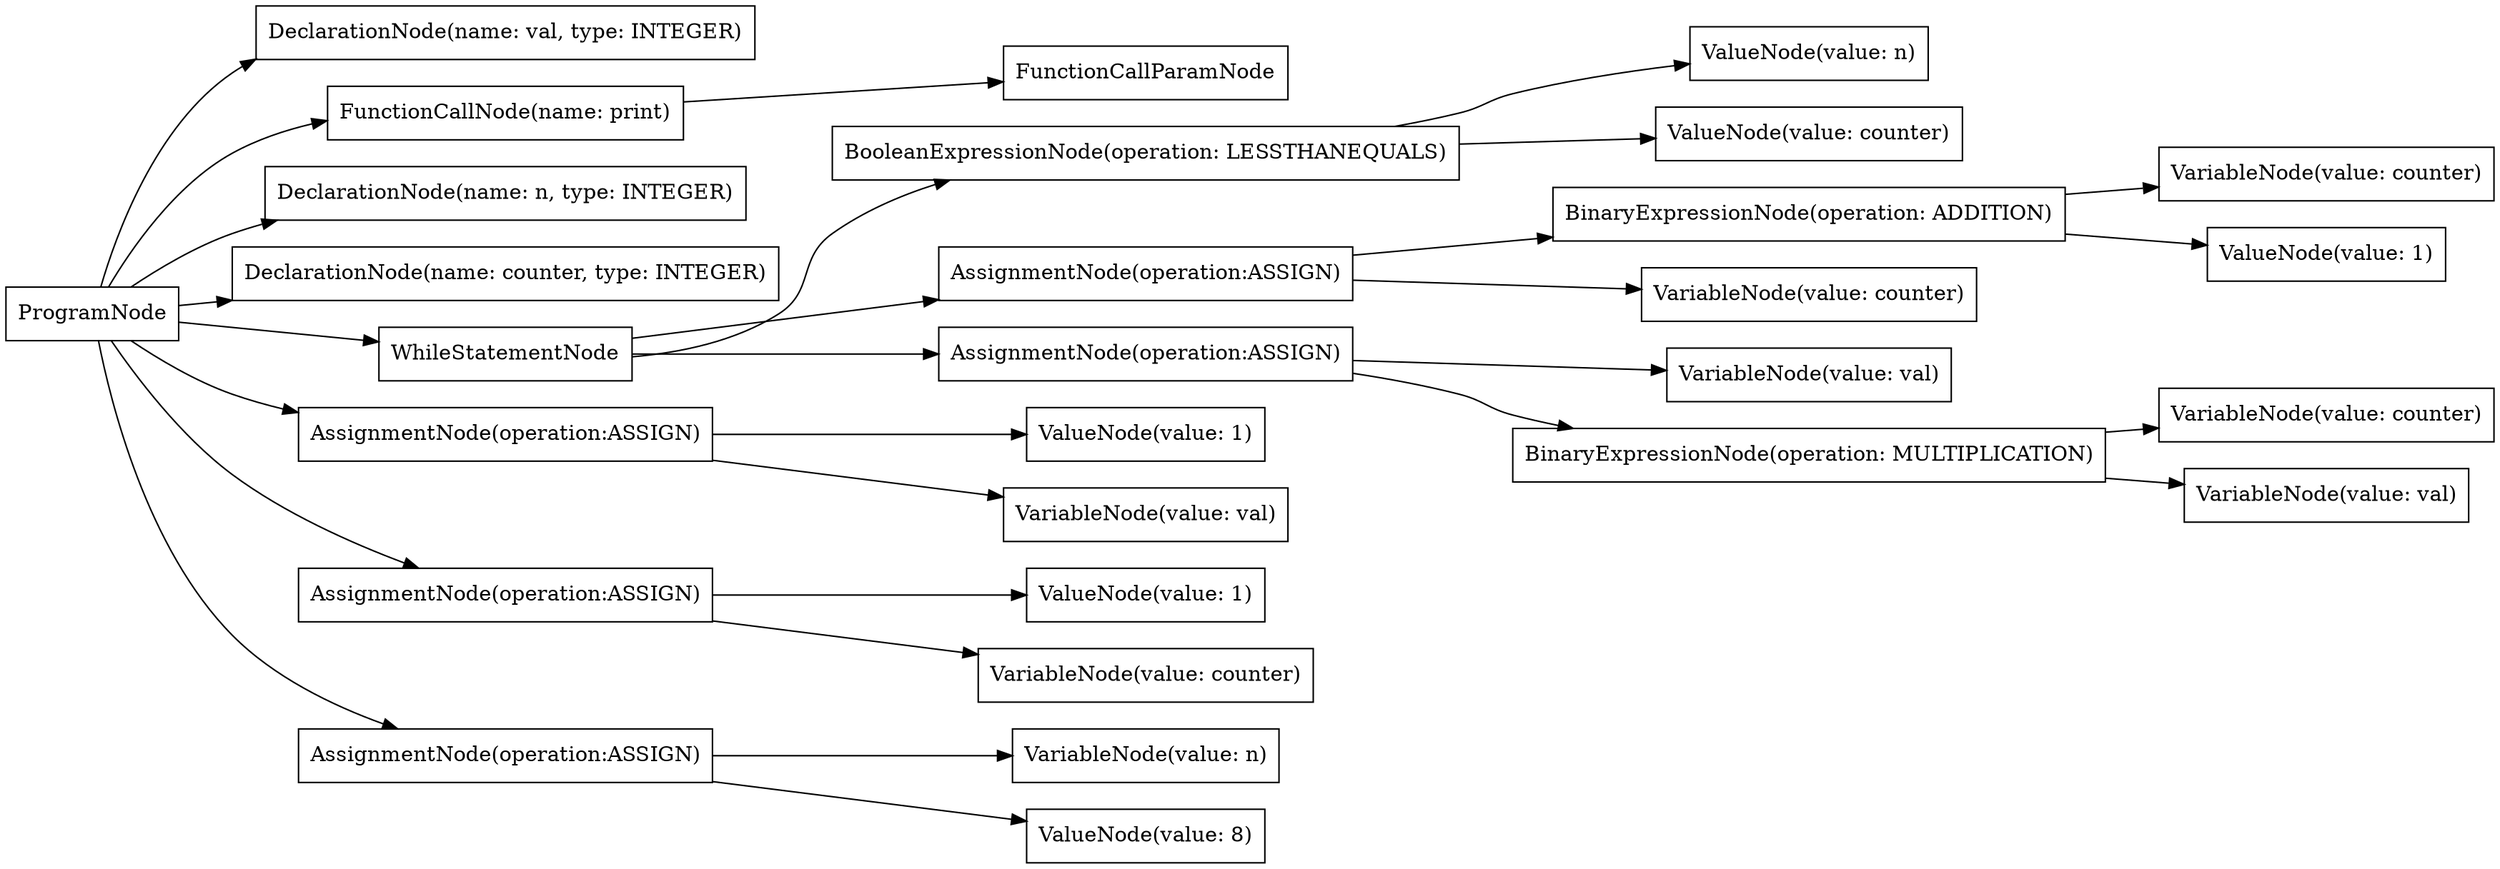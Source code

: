 digraph G {
rankdir=LR
"0992d1b0-6774-4567-8593-3e14d60e6ab9" [label="DeclarationNode(name: val, type: INTEGER)" shape="box"];
"9626fb71-2a1f-4956-be89-5a4ee12c31b6" [label="VariableNode(value: val)" shape="box"];
"ae99fd4f-b564-4867-a46e-41161c9c8939" [label="BinaryExpressionNode(operation: ADDITION)" shape="box"];
"48a6b28f-783b-4740-947e-15e2a575b430" [label="VariableNode(value: counter)" shape="box"];
"186196ca-6aa3-4591-a80d-81101335ac3f" [label="BooleanExpressionNode(operation: LESSTHANEQUALS)" shape="box"];
"18737145-723e-4447-89e6-2843b8e03805" [label="BinaryExpressionNode(operation: MULTIPLICATION)" shape="box"];
"0d7152b5-9460-4ac8-8808-caa99783b01f" [label="AssignmentNode(operation:ASSIGN)" shape="box"];
"8e2fb0f2-4feb-4147-9299-3113e66a7580" [label="ValueNode(value: 1)" shape="box"];
"dda305f8-b61e-4f43-8149-46bf4a6a3688" [label="FunctionCallNode(name: print)" shape="box"];
"d46dc9cf-4887-4ea5-ab3e-138ac4490d2a" [label="AssignmentNode(operation:ASSIGN)" shape="box"];
"dae65cb1-bb63-403d-8225-cb45aa1adb28" [label="VariableNode(value: counter)" shape="box"];
"467da61d-6c94-4155-89ac-9c590824dead" [label="ProgramNode" shape="box"];
"1925c630-3228-44c5-b4b6-18be623d38d2" [label="DeclarationNode(name: n, type: INTEGER)" shape="box"];
"552252d2-bd6a-43d4-b89f-3e76a83e4db9" [label="ValueNode(value: n)" shape="box"];
"d6e7041a-f585-4e96-ac1d-ed64ec651dd1" [label="VariableNode(value: n)" shape="box"];
"2985bb08-1a24-4fad-b682-48933d3a118b" [label="DeclarationNode(name: counter, type: INTEGER)" shape="box"];
"aac0dde8-825a-4ff5-9cd9-4e0158e36fda" [label="ValueNode(value: 8)" shape="box"];
"9de38cef-fefd-4658-8f9c-b120db8cafff" [label="ValueNode(value: 1)" shape="box"];
"78de5c33-9ebc-4a7f-8979-ac0684db8ae5" [label="ValueNode(value: 1)" shape="box"];
"6a9e49d6-188d-4393-ae99-e2a0b10b9594" [label="WhileStatementNode" shape="box"];
"c91fdc34-99a3-4bd6-acc0-f06a85408cc5" [label="VariableNode(value: val)" shape="box"];
"8e17ae29-d919-4aea-b562-2b7b5131d557" [label="AssignmentNode(operation:ASSIGN)" shape="box"];
"3ec7cbee-0ce8-4fee-bcd9-fb3c8a46f83f" [label="AssignmentNode(operation:ASSIGN)" shape="box"];
"62d5ae46-d13a-470f-b7a9-82f5693a0936" [label="AssignmentNode(operation:ASSIGN)" shape="box"];
"bd02bbb8-7597-4fef-b854-1bca02f7d9dd" [label="ValueNode(value: counter)" shape="box"];
"5d67ab75-c1d4-414f-bb14-b0c78da24a40" [label="VariableNode(value: counter)" shape="box"];
"1c068aaa-8ddc-437c-98b5-e9072a649be0" [label="FunctionCallParamNode" shape="box"];
"353fc2a9-5242-47df-921a-69867dcc4260" [label="VariableNode(value: counter)" shape="box"];
"fe61b1dc-c486-4eba-81a3-4cba13a1f245" [label="VariableNode(value: val)" shape="box"];
"467da61d-6c94-4155-89ac-9c590824dead" -> "1925c630-3228-44c5-b4b6-18be623d38d2";
"467da61d-6c94-4155-89ac-9c590824dead" -> "0992d1b0-6774-4567-8593-3e14d60e6ab9";
"467da61d-6c94-4155-89ac-9c590824dead" -> "2985bb08-1a24-4fad-b682-48933d3a118b";
"467da61d-6c94-4155-89ac-9c590824dead" -> "62d5ae46-d13a-470f-b7a9-82f5693a0936";
"62d5ae46-d13a-470f-b7a9-82f5693a0936" -> "d6e7041a-f585-4e96-ac1d-ed64ec651dd1";
"62d5ae46-d13a-470f-b7a9-82f5693a0936" -> "aac0dde8-825a-4ff5-9cd9-4e0158e36fda";
"467da61d-6c94-4155-89ac-9c590824dead" -> "8e17ae29-d919-4aea-b562-2b7b5131d557";
"8e17ae29-d919-4aea-b562-2b7b5131d557" -> "c91fdc34-99a3-4bd6-acc0-f06a85408cc5";
"8e17ae29-d919-4aea-b562-2b7b5131d557" -> "78de5c33-9ebc-4a7f-8979-ac0684db8ae5";
"467da61d-6c94-4155-89ac-9c590824dead" -> "3ec7cbee-0ce8-4fee-bcd9-fb3c8a46f83f";
"3ec7cbee-0ce8-4fee-bcd9-fb3c8a46f83f" -> "5d67ab75-c1d4-414f-bb14-b0c78da24a40";
"3ec7cbee-0ce8-4fee-bcd9-fb3c8a46f83f" -> "9de38cef-fefd-4658-8f9c-b120db8cafff";
"467da61d-6c94-4155-89ac-9c590824dead" -> "6a9e49d6-188d-4393-ae99-e2a0b10b9594";
"6a9e49d6-188d-4393-ae99-e2a0b10b9594" -> "186196ca-6aa3-4591-a80d-81101335ac3f";
"186196ca-6aa3-4591-a80d-81101335ac3f" -> "bd02bbb8-7597-4fef-b854-1bca02f7d9dd";
"186196ca-6aa3-4591-a80d-81101335ac3f" -> "552252d2-bd6a-43d4-b89f-3e76a83e4db9";
"6a9e49d6-188d-4393-ae99-e2a0b10b9594" -> "d46dc9cf-4887-4ea5-ab3e-138ac4490d2a";
"d46dc9cf-4887-4ea5-ab3e-138ac4490d2a" -> "9626fb71-2a1f-4956-be89-5a4ee12c31b6";
"d46dc9cf-4887-4ea5-ab3e-138ac4490d2a" -> "18737145-723e-4447-89e6-2843b8e03805";
"18737145-723e-4447-89e6-2843b8e03805" -> "fe61b1dc-c486-4eba-81a3-4cba13a1f245";
"18737145-723e-4447-89e6-2843b8e03805" -> "dae65cb1-bb63-403d-8225-cb45aa1adb28";
"6a9e49d6-188d-4393-ae99-e2a0b10b9594" -> "0d7152b5-9460-4ac8-8808-caa99783b01f";
"0d7152b5-9460-4ac8-8808-caa99783b01f" -> "353fc2a9-5242-47df-921a-69867dcc4260";
"0d7152b5-9460-4ac8-8808-caa99783b01f" -> "ae99fd4f-b564-4867-a46e-41161c9c8939";
"ae99fd4f-b564-4867-a46e-41161c9c8939" -> "48a6b28f-783b-4740-947e-15e2a575b430";
"ae99fd4f-b564-4867-a46e-41161c9c8939" -> "8e2fb0f2-4feb-4147-9299-3113e66a7580";
"467da61d-6c94-4155-89ac-9c590824dead" -> "dda305f8-b61e-4f43-8149-46bf4a6a3688";
"dda305f8-b61e-4f43-8149-46bf4a6a3688" -> "1c068aaa-8ddc-437c-98b5-e9072a649be0";
}